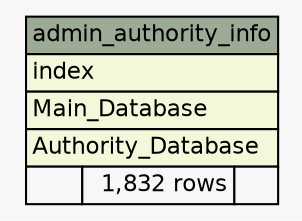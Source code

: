 // dot 2.2.1 on Windows 10 10.0
// SchemaSpy rev 590
digraph "admin_authority_info" {
  graph [
    rankdir="RL"
    bgcolor="#f7f7f7"
    nodesep="0.18"
    ranksep="0.46"
    fontname="Helvetica"
    fontsize="11"
  ];
  node [
    fontname="Helvetica"
    fontsize="11"
    shape="plaintext"
  ];
  edge [
    arrowsize="0.8"
  ];
  "admin_authority_info" [
    label=<
    <TABLE BORDER="0" CELLBORDER="1" CELLSPACING="0" BGCOLOR="#ffffff">
      <TR><TD COLSPAN="3" BGCOLOR="#9bab96" ALIGN="CENTER">admin_authority_info</TD></TR>
      <TR><TD PORT="index" COLSPAN="3" BGCOLOR="#f4f7da" ALIGN="LEFT">index</TD></TR>
      <TR><TD PORT="Main_Database" COLSPAN="3" BGCOLOR="#f4f7da" ALIGN="LEFT">Main_Database</TD></TR>
      <TR><TD PORT="Authority_Database" COLSPAN="3" BGCOLOR="#f4f7da" ALIGN="LEFT">Authority_Database</TD></TR>
      <TR><TD ALIGN="LEFT" BGCOLOR="#f7f7f7">  </TD><TD ALIGN="RIGHT" BGCOLOR="#f7f7f7">1,832 rows</TD><TD ALIGN="RIGHT" BGCOLOR="#f7f7f7">  </TD></TR>
    </TABLE>>
    URL="tables/admin_authority_info.html"
    tooltip="admin_authority_info"
  ];
}
